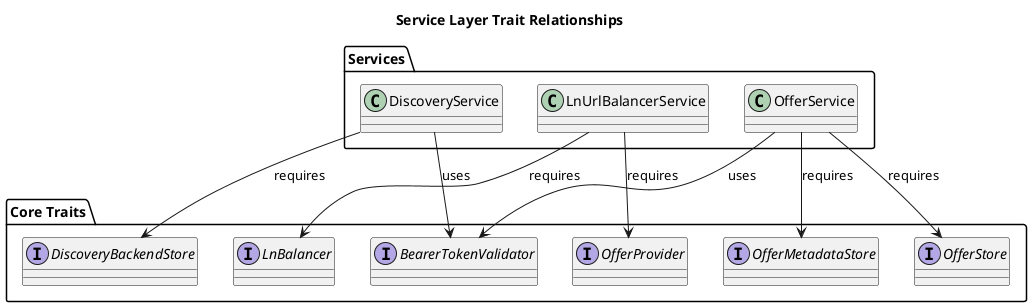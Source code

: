 @startuml
title Service Layer Trait Relationships

package "Services" {
  class DiscoveryService
  class LnUrlBalancerService
  class OfferService
}

package "Core Traits" {
  interface DiscoveryBackendStore
  interface OfferStore
  interface OfferMetadataStore
  interface OfferProvider
  interface LnBalancer
  interface BearerTokenValidator
}

' Direct trait usage by services
DiscoveryService --> DiscoveryBackendStore : requires
DiscoveryService --> BearerTokenValidator : uses

LnUrlBalancerService --> OfferProvider : requires
LnUrlBalancerService --> LnBalancer : requires

OfferService --> OfferStore : requires
OfferService --> OfferMetadataStore : requires
OfferService --> BearerTokenValidator : uses

@enduml
